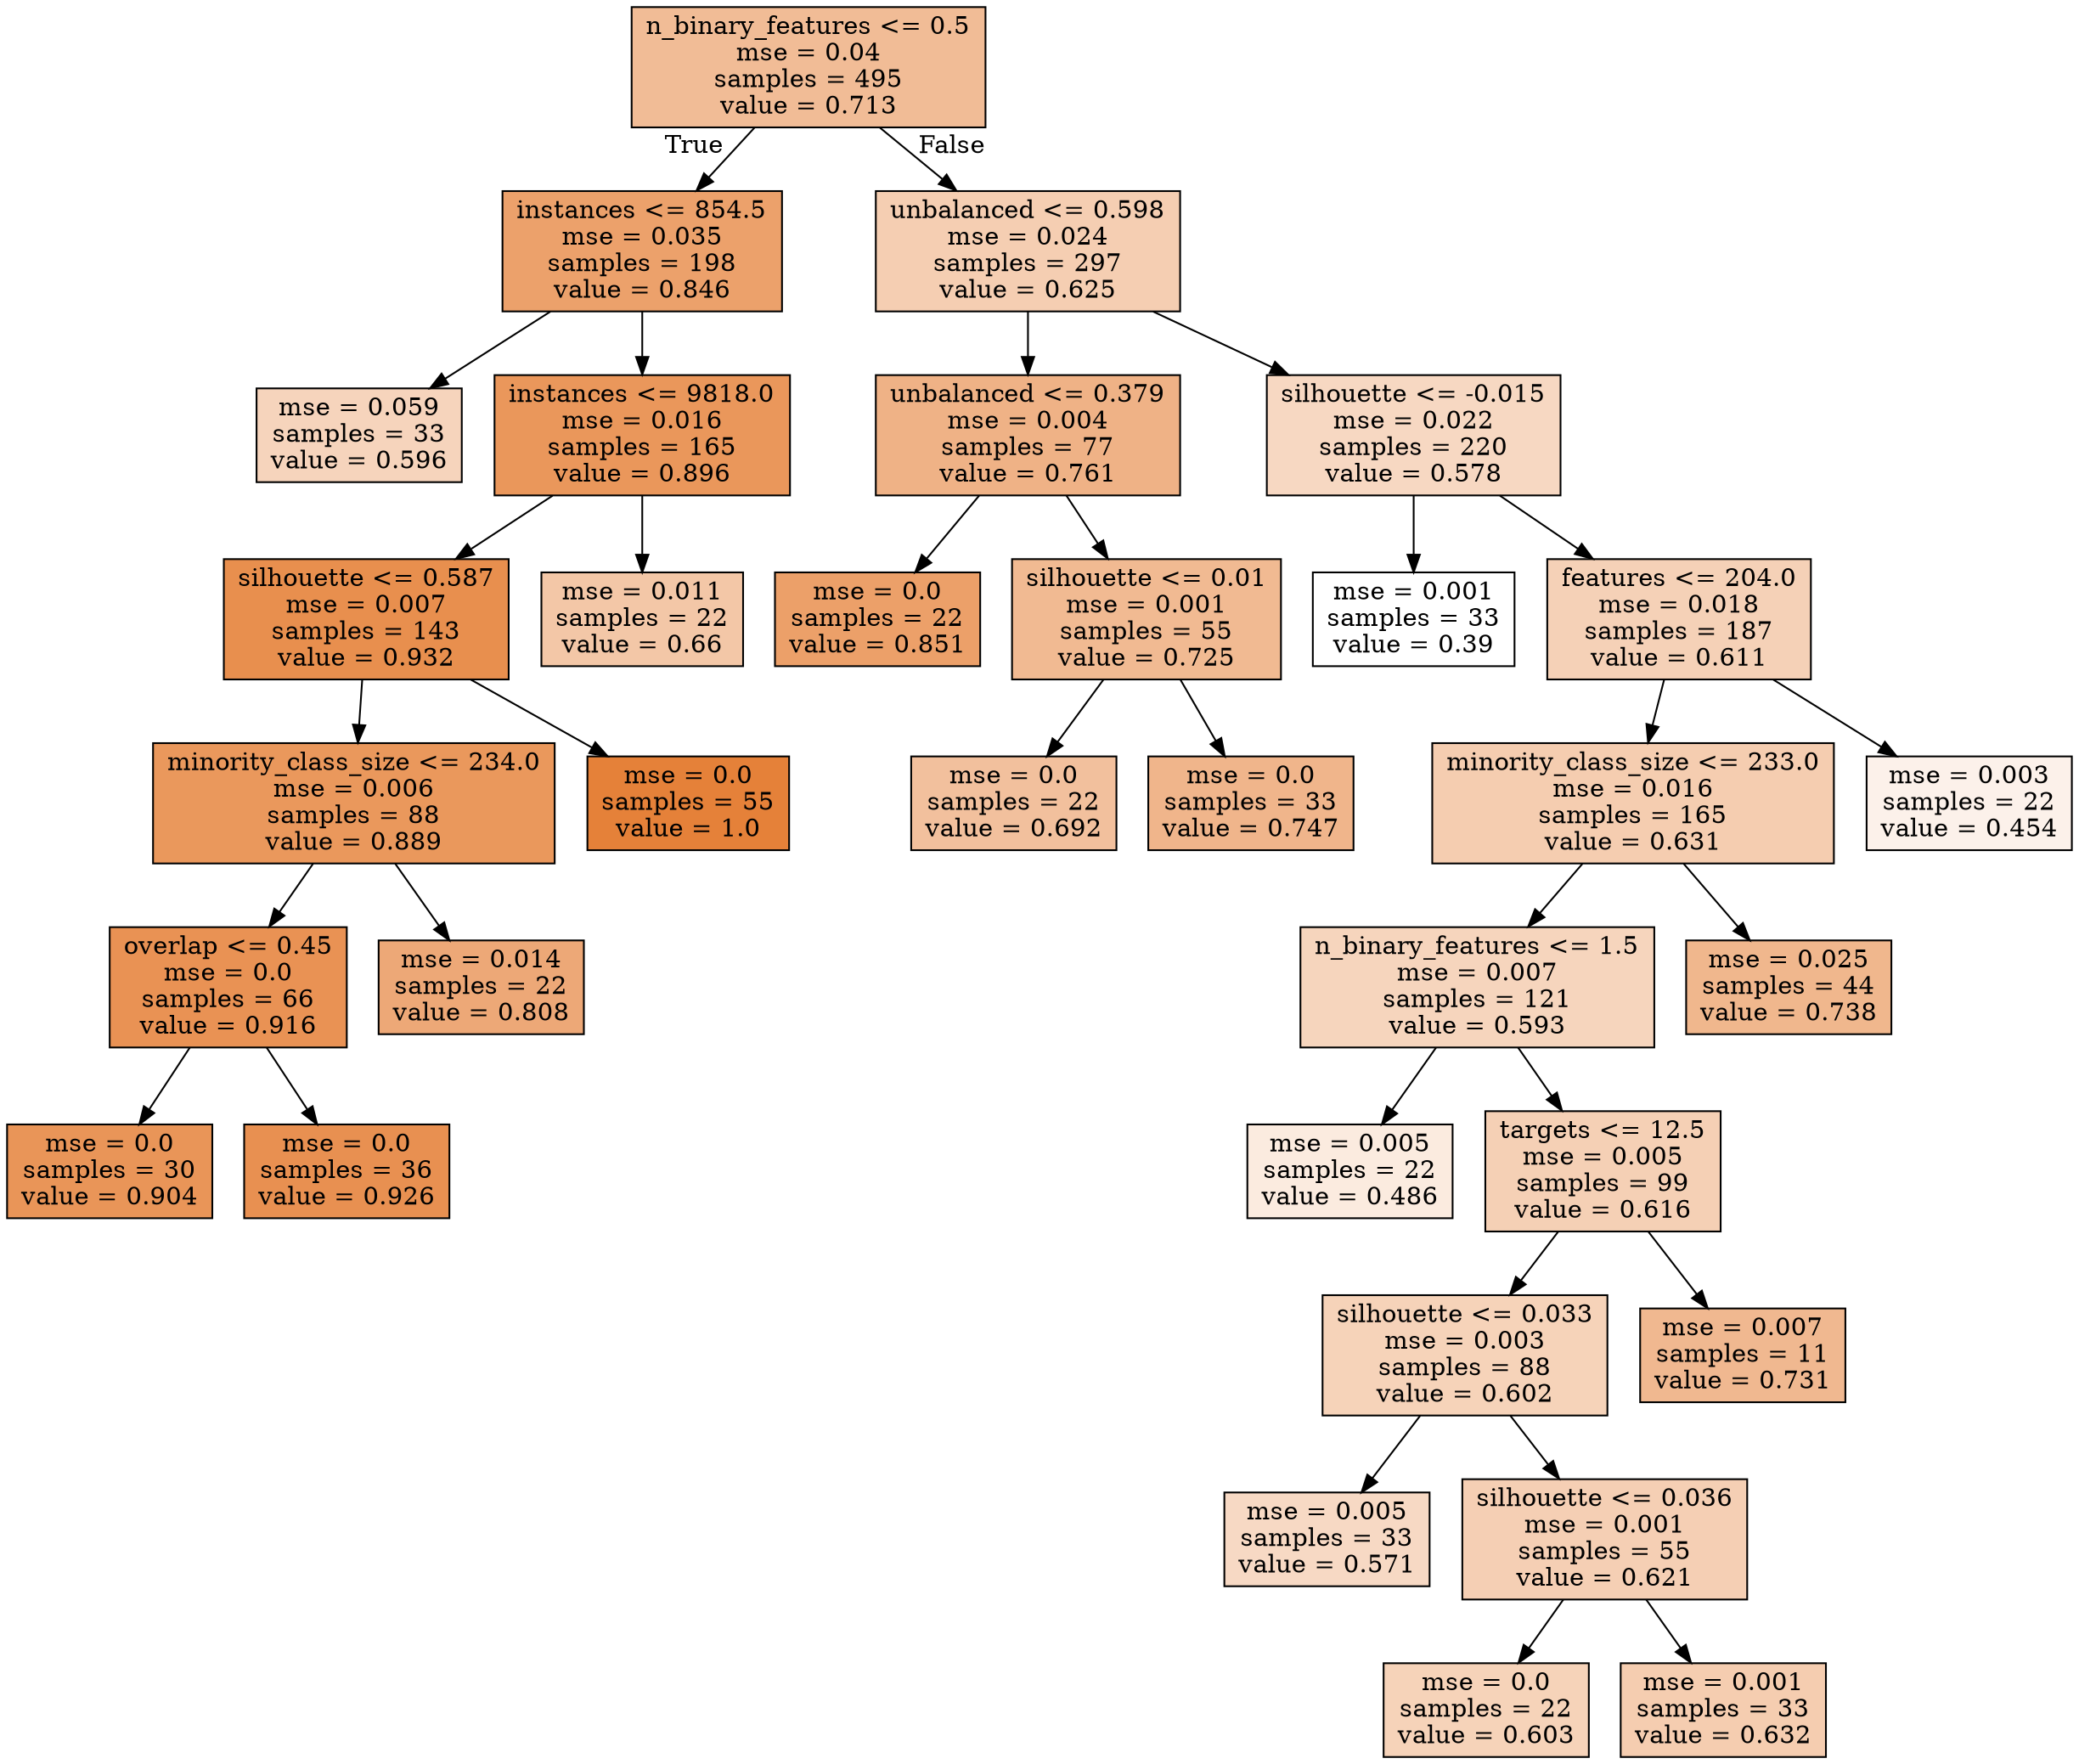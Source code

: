 digraph Tree {
node [shape=box, style="filled", color="black"] ;
0 [label="n_binary_features <= 0.5\nmse = 0.04\nsamples = 495\nvalue = 0.713", fillcolor="#e5813987"] ;
1 [label="instances <= 854.5\nmse = 0.035\nsamples = 198\nvalue = 0.846", fillcolor="#e58139be"] ;
0 -> 1 [labeldistance=2.5, labelangle=45, headlabel="True"] ;
2 [label="mse = 0.059\nsamples = 33\nvalue = 0.596", fillcolor="#e5813956"] ;
1 -> 2 ;
3 [label="instances <= 9818.0\nmse = 0.016\nsamples = 165\nvalue = 0.896", fillcolor="#e58139d3"] ;
1 -> 3 ;
4 [label="silhouette <= 0.587\nmse = 0.007\nsamples = 143\nvalue = 0.932", fillcolor="#e58139e3"] ;
3 -> 4 ;
5 [label="minority_class_size <= 234.0\nmse = 0.006\nsamples = 88\nvalue = 0.889", fillcolor="#e58139d1"] ;
4 -> 5 ;
6 [label="overlap <= 0.45\nmse = 0.0\nsamples = 66\nvalue = 0.916", fillcolor="#e58139dc"] ;
5 -> 6 ;
7 [label="mse = 0.0\nsamples = 30\nvalue = 0.904", fillcolor="#e58139d7"] ;
6 -> 7 ;
8 [label="mse = 0.0\nsamples = 36\nvalue = 0.926", fillcolor="#e58139e0"] ;
6 -> 8 ;
9 [label="mse = 0.014\nsamples = 22\nvalue = 0.808", fillcolor="#e58139af"] ;
5 -> 9 ;
10 [label="mse = 0.0\nsamples = 55\nvalue = 1.0", fillcolor="#e58139ff"] ;
4 -> 10 ;
11 [label="mse = 0.011\nsamples = 22\nvalue = 0.66", fillcolor="#e5813971"] ;
3 -> 11 ;
12 [label="unbalanced <= 0.598\nmse = 0.024\nsamples = 297\nvalue = 0.625", fillcolor="#e5813962"] ;
0 -> 12 [labeldistance=2.5, labelangle=-45, headlabel="False"] ;
13 [label="unbalanced <= 0.379\nmse = 0.004\nsamples = 77\nvalue = 0.761", fillcolor="#e581399b"] ;
12 -> 13 ;
14 [label="mse = 0.0\nsamples = 22\nvalue = 0.851", fillcolor="#e58139c1"] ;
13 -> 14 ;
15 [label="silhouette <= 0.01\nmse = 0.001\nsamples = 55\nvalue = 0.725", fillcolor="#e581398c"] ;
13 -> 15 ;
16 [label="mse = 0.0\nsamples = 22\nvalue = 0.692", fillcolor="#e581397e"] ;
15 -> 16 ;
17 [label="mse = 0.0\nsamples = 33\nvalue = 0.747", fillcolor="#e5813995"] ;
15 -> 17 ;
18 [label="silhouette <= -0.015\nmse = 0.022\nsamples = 220\nvalue = 0.578", fillcolor="#e581394e"] ;
12 -> 18 ;
19 [label="mse = 0.001\nsamples = 33\nvalue = 0.39", fillcolor="#e5813900"] ;
18 -> 19 ;
20 [label="features <= 204.0\nmse = 0.018\nsamples = 187\nvalue = 0.611", fillcolor="#e581395c"] ;
18 -> 20 ;
21 [label="minority_class_size <= 233.0\nmse = 0.016\nsamples = 165\nvalue = 0.631", fillcolor="#e5813965"] ;
20 -> 21 ;
22 [label="n_binary_features <= 1.5\nmse = 0.007\nsamples = 121\nvalue = 0.593", fillcolor="#e5813955"] ;
21 -> 22 ;
23 [label="mse = 0.005\nsamples = 22\nvalue = 0.486", fillcolor="#e5813928"] ;
22 -> 23 ;
24 [label="targets <= 12.5\nmse = 0.005\nsamples = 99\nvalue = 0.616", fillcolor="#e581395f"] ;
22 -> 24 ;
25 [label="silhouette <= 0.033\nmse = 0.003\nsamples = 88\nvalue = 0.602", fillcolor="#e5813959"] ;
24 -> 25 ;
26 [label="mse = 0.005\nsamples = 33\nvalue = 0.571", fillcolor="#e581394c"] ;
25 -> 26 ;
27 [label="silhouette <= 0.036\nmse = 0.001\nsamples = 55\nvalue = 0.621", fillcolor="#e5813960"] ;
25 -> 27 ;
28 [label="mse = 0.0\nsamples = 22\nvalue = 0.603", fillcolor="#e5813959"] ;
27 -> 28 ;
29 [label="mse = 0.001\nsamples = 33\nvalue = 0.632", fillcolor="#e5813965"] ;
27 -> 29 ;
30 [label="mse = 0.007\nsamples = 11\nvalue = 0.731", fillcolor="#e581398f"] ;
24 -> 30 ;
31 [label="mse = 0.025\nsamples = 44\nvalue = 0.738", fillcolor="#e5813992"] ;
21 -> 31 ;
32 [label="mse = 0.003\nsamples = 22\nvalue = 0.454", fillcolor="#e581391b"] ;
20 -> 32 ;
}